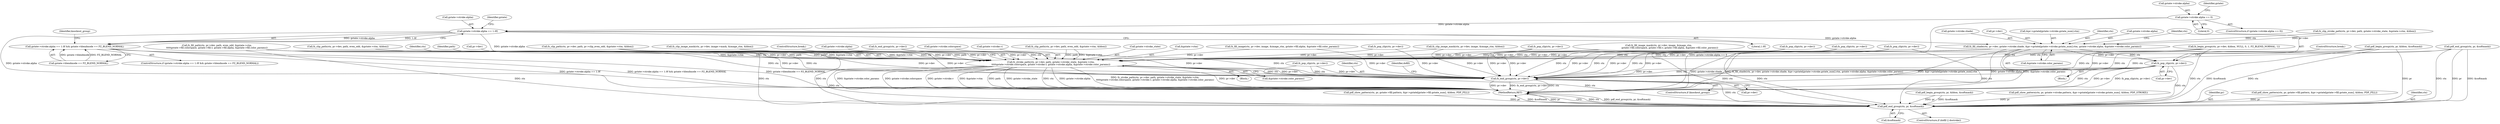 digraph "0_ghostscript_b2e7d38e845c7d4922d05e6e41f3a2dc1bc1b14a@pointer" {
"1000468" [label="(Call,gstate->stroke.alpha == 1.0f)"];
"1000457" [label="(Call,gstate->stroke.alpha == 0)"];
"1000467" [label="(Call,gstate->stroke.alpha == 1.0f && gstate->blendmode == FZ_BLEND_NORMAL)"];
"1000665" [label="(Call,fz_stroke_path(ctx, pr->dev, path, gstate->stroke_state, &gstate->ctm,\n\t\t\t\t\tgstate->stroke.colorspace, gstate->stroke.v, gstate->stroke.alpha, &gstate->stroke.color_params))"];
"1000814" [label="(Call,fz_end_group(ctx, pr->dev))"];
"1000823" [label="(Call,pdf_end_group(ctx, pr, &softmask))"];
"1000773" [label="(Call,fz_fill_shade(ctx, pr->dev, gstate->stroke.shade, &pr->gstate[gstate->stroke.gstate_num].ctm, gstate->stroke.alpha, &gstate->stroke.color_params))"];
"1000806" [label="(Call,fz_pop_clip(ctx, pr->dev))"];
"1000814" [label="(Call,fz_end_group(ctx, pr->dev))"];
"1000475" [label="(Call,gstate->blendmode == FZ_BLEND_NORMAL)"];
"1000474" [label="(Literal,1.0f)"];
"1000477" [label="(Identifier,gstate)"];
"1000678" [label="(Call,gstate->stroke.colorspace)"];
"1000815" [label="(Identifier,ctx)"];
"1000268" [label="(Call,pdf_show_pattern(ctx, pr, gstate->fill.pattern, &pr->gstate[gstate->fill.gstate_num], &bbox, PDF_FILL))"];
"1000821" [label="(Identifier,dofill)"];
"1000182" [label="(Call,fz_clip_image_mask(ctx, pr->dev, image->mask, &image_ctm, &bbox))"];
"1000806" [label="(Call,fz_pop_clip(ctx, pr->dev))"];
"1000775" [label="(Call,pr->dev)"];
"1000783" [label="(Call,&pr->gstate[gstate->stroke.gstate_num].ctm)"];
"1000484" [label="(Identifier,knockout_group)"];
"1000387" [label="(Call,fz_end_group(ctx, pr->dev))"];
"1000407" [label="(Call,fz_clip_path(ctx, pr->dev, path, pr->clip_even_odd, &gstate->ctm, &bbox))"];
"1000444" [label="(Call,pdf_begin_group(ctx, pr, &bbox, &softmask))"];
"1000393" [label="(Call,pdf_end_group(ctx, pr, &softmask))"];
"1000699" [label="(ControlStructure,break;)"];
"1000807" [label="(Identifier,ctx)"];
"1000220" [label="(Call,fz_fill_image_mask(ctx, pr->dev, image, &image_ctm,\n                               gstate->fill.colorspace, gstate->fill.v, gstate->fill.alpha, &gstate->fill.color_params))"];
"1000808" [label="(Call,pr->dev)"];
"1000197" [label="(Call,pdf_begin_group(ctx, pr, &bbox, &softmask))"];
"1000463" [label="(Literal,0)"];
"1000826" [label="(Call,&softmask)"];
"1000467" [label="(Call,gstate->stroke.alpha == 1.0f && gstate->blendmode == FZ_BLEND_NORMAL)"];
"1000456" [label="(ControlStructure,if (gstate->stroke.alpha == 0))"];
"1000688" [label="(Call,gstate->stroke.alpha)"];
"1000774" [label="(Identifier,ctx)"];
"1000723" [label="(Call,pdf_show_pattern(ctx, pr, gstate->stroke.pattern, &pr->gstate[gstate->stroke.gstate_num], &bbox, PDF_STROKE))"];
"1000511" [label="(Call,fz_fill_path(ctx, pr->dev, path, even_odd, &gstate->ctm,\n\t\t\t\t\tgstate->fill.colorspace, gstate->fill.v, gstate->fill.alpha, &gstate->fill.color_params))"];
"1000141" [label="(Call,fz_clip_image_mask(ctx, pr->dev, image, &image_ctm, &bbox))"];
"1000773" [label="(Call,fz_fill_shade(ctx, pr->dev, gstate->stroke.shade, &pr->gstate[gstate->stroke.gstate_num].ctm, gstate->stroke.alpha, &gstate->stroke.color_params))"];
"1000666" [label="(Identifier,ctx)"];
"1000670" [label="(Identifier,path)"];
"1000795" [label="(Call,gstate->stroke.alpha)"];
"1000378" [label="(Call,fz_pop_clip(ctx, pr->dev))"];
"1000646" [label="(Call,fz_pop_clip(ctx, pr->dev))"];
"1000586" [label="(Call,fz_pop_clip(ctx, pr->dev))"];
"1000665" [label="(Call,fz_stroke_path(ctx, pr->dev, path, gstate->stroke_state, &gstate->ctm,\n\t\t\t\t\tgstate->stroke.colorspace, gstate->stroke.v, gstate->stroke.alpha, &gstate->stroke.color_params))"];
"1000667" [label="(Call,pr->dev)"];
"1000757" [label="(Block,)"];
"1000758" [label="(Call,fz_clip_stroke_path(ctx, pr->dev, path, gstate->stroke_state, &gstate->ctm, &bbox))"];
"1000811" [label="(ControlStructure,break;)"];
"1000469" [label="(Call,gstate->stroke.alpha)"];
"1000825" [label="(Identifier,pr)"];
"1000346" [label="(Call,fz_pop_clip(ctx, pr->dev))"];
"1000816" [label="(Call,pr->dev)"];
"1000800" [label="(Call,&gstate->stroke.color_params)"];
"1000683" [label="(Call,gstate->stroke.v)"];
"1000565" [label="(Call,pdf_show_pattern(ctx, pr, gstate->fill.pattern, &pr->gstate[gstate->fill.gstate_num], &bbox, PDF_FILL))"];
"1000457" [label="(Call,gstate->stroke.alpha == 0)"];
"1000819" [label="(ControlStructure,if (dofill || dostroke))"];
"1000661" [label="(Block,)"];
"1000486" [label="(Call,fz_begin_group(ctx, pr->dev, &bbox, NULL, 0, 1, FZ_BLEND_NORMAL, 1))"];
"1000600" [label="(Call,fz_clip_path(ctx, pr->dev, path, even_odd, &gstate->ctm, &bbox))"];
"1000823" [label="(Call,pdf_end_group(ctx, pr, &softmask))"];
"1000671" [label="(Call,gstate->stroke_state)"];
"1000824" [label="(Identifier,ctx)"];
"1000828" [label="(MethodReturn,RET)"];
"1000674" [label="(Call,&gstate->ctm)"];
"1000354" [label="(Call,fz_fill_image(ctx, pr->dev, image, &image_ctm, gstate->fill.alpha, &gstate->fill.color_params))"];
"1000458" [label="(Call,gstate->stroke.alpha)"];
"1000552" [label="(Call,fz_clip_path(ctx, pr->dev, path, even_odd, &gstate->ctm, &bbox))"];
"1000468" [label="(Call,gstate->stroke.alpha == 1.0f)"];
"1000693" [label="(Call,&gstate->stroke.color_params)"];
"1000744" [label="(Call,fz_pop_clip(ctx, pr->dev))"];
"1000778" [label="(Call,gstate->stroke.shade)"];
"1000289" [label="(Call,fz_pop_clip(ctx, pr->dev))"];
"1000471" [label="(Identifier,gstate)"];
"1000466" [label="(ControlStructure,if (gstate->stroke.alpha == 1.0f && gstate->blendmode == FZ_BLEND_NORMAL))"];
"1000812" [label="(ControlStructure,if (knockout_group))"];
"1000468" -> "1000467"  [label="AST: "];
"1000468" -> "1000474"  [label="CFG: "];
"1000469" -> "1000468"  [label="AST: "];
"1000474" -> "1000468"  [label="AST: "];
"1000477" -> "1000468"  [label="CFG: "];
"1000467" -> "1000468"  [label="CFG: "];
"1000468" -> "1000828"  [label="DDG: gstate->stroke.alpha"];
"1000468" -> "1000467"  [label="DDG: gstate->stroke.alpha"];
"1000468" -> "1000467"  [label="DDG: 1.0f"];
"1000457" -> "1000468"  [label="DDG: gstate->stroke.alpha"];
"1000468" -> "1000665"  [label="DDG: gstate->stroke.alpha"];
"1000468" -> "1000773"  [label="DDG: gstate->stroke.alpha"];
"1000457" -> "1000456"  [label="AST: "];
"1000457" -> "1000463"  [label="CFG: "];
"1000458" -> "1000457"  [label="AST: "];
"1000463" -> "1000457"  [label="AST: "];
"1000471" -> "1000457"  [label="CFG: "];
"1000457" -> "1000828"  [label="DDG: gstate->stroke.alpha == 0"];
"1000467" -> "1000466"  [label="AST: "];
"1000467" -> "1000475"  [label="CFG: "];
"1000475" -> "1000467"  [label="AST: "];
"1000484" -> "1000467"  [label="CFG: "];
"1000467" -> "1000828"  [label="DDG: gstate->stroke.alpha == 1.0f"];
"1000467" -> "1000828"  [label="DDG: gstate->stroke.alpha == 1.0f && gstate->blendmode == FZ_BLEND_NORMAL"];
"1000467" -> "1000828"  [label="DDG: gstate->blendmode == FZ_BLEND_NORMAL"];
"1000475" -> "1000467"  [label="DDG: gstate->blendmode"];
"1000475" -> "1000467"  [label="DDG: FZ_BLEND_NORMAL"];
"1000665" -> "1000661"  [label="AST: "];
"1000665" -> "1000693"  [label="CFG: "];
"1000666" -> "1000665"  [label="AST: "];
"1000667" -> "1000665"  [label="AST: "];
"1000670" -> "1000665"  [label="AST: "];
"1000671" -> "1000665"  [label="AST: "];
"1000674" -> "1000665"  [label="AST: "];
"1000678" -> "1000665"  [label="AST: "];
"1000683" -> "1000665"  [label="AST: "];
"1000688" -> "1000665"  [label="AST: "];
"1000693" -> "1000665"  [label="AST: "];
"1000699" -> "1000665"  [label="CFG: "];
"1000665" -> "1000828"  [label="DDG: &gstate->stroke.color_params"];
"1000665" -> "1000828"  [label="DDG: gstate->stroke.colorspace"];
"1000665" -> "1000828"  [label="DDG: gstate->stroke.v"];
"1000665" -> "1000828"  [label="DDG: &gstate->ctm"];
"1000665" -> "1000828"  [label="DDG: path"];
"1000665" -> "1000828"  [label="DDG: gstate->stroke_state"];
"1000665" -> "1000828"  [label="DDG: ctx"];
"1000665" -> "1000828"  [label="DDG: gstate->stroke.alpha"];
"1000665" -> "1000828"  [label="DDG: fz_stroke_path(ctx, pr->dev, path, gstate->stroke_state, &gstate->ctm,\n\t\t\t\t\tgstate->stroke.colorspace, gstate->stroke.v, gstate->stroke.alpha, &gstate->stroke.color_params)"];
"1000665" -> "1000828"  [label="DDG: pr->dev"];
"1000393" -> "1000665"  [label="DDG: ctx"];
"1000646" -> "1000665"  [label="DDG: ctx"];
"1000646" -> "1000665"  [label="DDG: pr->dev"];
"1000407" -> "1000665"  [label="DDG: ctx"];
"1000407" -> "1000665"  [label="DDG: pr->dev"];
"1000407" -> "1000665"  [label="DDG: path"];
"1000407" -> "1000665"  [label="DDG: &gstate->ctm"];
"1000387" -> "1000665"  [label="DDG: ctx"];
"1000387" -> "1000665"  [label="DDG: pr->dev"];
"1000444" -> "1000665"  [label="DDG: ctx"];
"1000511" -> "1000665"  [label="DDG: ctx"];
"1000511" -> "1000665"  [label="DDG: pr->dev"];
"1000511" -> "1000665"  [label="DDG: path"];
"1000511" -> "1000665"  [label="DDG: &gstate->ctm"];
"1000486" -> "1000665"  [label="DDG: ctx"];
"1000486" -> "1000665"  [label="DDG: pr->dev"];
"1000586" -> "1000665"  [label="DDG: ctx"];
"1000586" -> "1000665"  [label="DDG: pr->dev"];
"1000378" -> "1000665"  [label="DDG: ctx"];
"1000378" -> "1000665"  [label="DDG: pr->dev"];
"1000220" -> "1000665"  [label="DDG: pr->dev"];
"1000141" -> "1000665"  [label="DDG: pr->dev"];
"1000354" -> "1000665"  [label="DDG: pr->dev"];
"1000289" -> "1000665"  [label="DDG: pr->dev"];
"1000182" -> "1000665"  [label="DDG: pr->dev"];
"1000346" -> "1000665"  [label="DDG: pr->dev"];
"1000600" -> "1000665"  [label="DDG: path"];
"1000600" -> "1000665"  [label="DDG: &gstate->ctm"];
"1000552" -> "1000665"  [label="DDG: path"];
"1000552" -> "1000665"  [label="DDG: &gstate->ctm"];
"1000665" -> "1000814"  [label="DDG: ctx"];
"1000665" -> "1000814"  [label="DDG: pr->dev"];
"1000665" -> "1000823"  [label="DDG: ctx"];
"1000814" -> "1000812"  [label="AST: "];
"1000814" -> "1000816"  [label="CFG: "];
"1000815" -> "1000814"  [label="AST: "];
"1000816" -> "1000814"  [label="AST: "];
"1000821" -> "1000814"  [label="CFG: "];
"1000814" -> "1000828"  [label="DDG: pr->dev"];
"1000814" -> "1000828"  [label="DDG: fz_end_group(ctx, pr->dev)"];
"1000814" -> "1000828"  [label="DDG: ctx"];
"1000646" -> "1000814"  [label="DDG: ctx"];
"1000646" -> "1000814"  [label="DDG: pr->dev"];
"1000387" -> "1000814"  [label="DDG: ctx"];
"1000387" -> "1000814"  [label="DDG: pr->dev"];
"1000444" -> "1000814"  [label="DDG: ctx"];
"1000511" -> "1000814"  [label="DDG: ctx"];
"1000511" -> "1000814"  [label="DDG: pr->dev"];
"1000486" -> "1000814"  [label="DDG: ctx"];
"1000486" -> "1000814"  [label="DDG: pr->dev"];
"1000393" -> "1000814"  [label="DDG: ctx"];
"1000806" -> "1000814"  [label="DDG: ctx"];
"1000806" -> "1000814"  [label="DDG: pr->dev"];
"1000744" -> "1000814"  [label="DDG: ctx"];
"1000744" -> "1000814"  [label="DDG: pr->dev"];
"1000407" -> "1000814"  [label="DDG: ctx"];
"1000407" -> "1000814"  [label="DDG: pr->dev"];
"1000586" -> "1000814"  [label="DDG: ctx"];
"1000586" -> "1000814"  [label="DDG: pr->dev"];
"1000378" -> "1000814"  [label="DDG: ctx"];
"1000378" -> "1000814"  [label="DDG: pr->dev"];
"1000220" -> "1000814"  [label="DDG: pr->dev"];
"1000141" -> "1000814"  [label="DDG: pr->dev"];
"1000354" -> "1000814"  [label="DDG: pr->dev"];
"1000289" -> "1000814"  [label="DDG: pr->dev"];
"1000182" -> "1000814"  [label="DDG: pr->dev"];
"1000346" -> "1000814"  [label="DDG: pr->dev"];
"1000814" -> "1000823"  [label="DDG: ctx"];
"1000823" -> "1000819"  [label="AST: "];
"1000823" -> "1000826"  [label="CFG: "];
"1000824" -> "1000823"  [label="AST: "];
"1000825" -> "1000823"  [label="AST: "];
"1000826" -> "1000823"  [label="AST: "];
"1000828" -> "1000823"  [label="CFG: "];
"1000823" -> "1000828"  [label="DDG: ctx"];
"1000823" -> "1000828"  [label="DDG: pdf_end_group(ctx, pr, &softmask)"];
"1000823" -> "1000828"  [label="DDG: &softmask"];
"1000823" -> "1000828"  [label="DDG: pr"];
"1000646" -> "1000823"  [label="DDG: ctx"];
"1000387" -> "1000823"  [label="DDG: ctx"];
"1000511" -> "1000823"  [label="DDG: ctx"];
"1000486" -> "1000823"  [label="DDG: ctx"];
"1000393" -> "1000823"  [label="DDG: ctx"];
"1000393" -> "1000823"  [label="DDG: pr"];
"1000393" -> "1000823"  [label="DDG: &softmask"];
"1000806" -> "1000823"  [label="DDG: ctx"];
"1000744" -> "1000823"  [label="DDG: ctx"];
"1000407" -> "1000823"  [label="DDG: ctx"];
"1000586" -> "1000823"  [label="DDG: ctx"];
"1000378" -> "1000823"  [label="DDG: ctx"];
"1000444" -> "1000823"  [label="DDG: ctx"];
"1000444" -> "1000823"  [label="DDG: pr"];
"1000444" -> "1000823"  [label="DDG: &softmask"];
"1000565" -> "1000823"  [label="DDG: pr"];
"1000268" -> "1000823"  [label="DDG: pr"];
"1000197" -> "1000823"  [label="DDG: pr"];
"1000197" -> "1000823"  [label="DDG: &softmask"];
"1000723" -> "1000823"  [label="DDG: pr"];
"1000773" -> "1000757"  [label="AST: "];
"1000773" -> "1000800"  [label="CFG: "];
"1000774" -> "1000773"  [label="AST: "];
"1000775" -> "1000773"  [label="AST: "];
"1000778" -> "1000773"  [label="AST: "];
"1000783" -> "1000773"  [label="AST: "];
"1000795" -> "1000773"  [label="AST: "];
"1000800" -> "1000773"  [label="AST: "];
"1000807" -> "1000773"  [label="CFG: "];
"1000773" -> "1000828"  [label="DDG: fz_fill_shade(ctx, pr->dev, gstate->stroke.shade, &pr->gstate[gstate->stroke.gstate_num].ctm, gstate->stroke.alpha, &gstate->stroke.color_params)"];
"1000773" -> "1000828"  [label="DDG: &pr->gstate[gstate->stroke.gstate_num].ctm"];
"1000773" -> "1000828"  [label="DDG: gstate->stroke.alpha"];
"1000773" -> "1000828"  [label="DDG: &gstate->stroke.color_params"];
"1000773" -> "1000828"  [label="DDG: gstate->stroke.shade"];
"1000758" -> "1000773"  [label="DDG: ctx"];
"1000758" -> "1000773"  [label="DDG: pr->dev"];
"1000773" -> "1000806"  [label="DDG: ctx"];
"1000773" -> "1000806"  [label="DDG: pr->dev"];
"1000806" -> "1000757"  [label="AST: "];
"1000806" -> "1000808"  [label="CFG: "];
"1000807" -> "1000806"  [label="AST: "];
"1000808" -> "1000806"  [label="AST: "];
"1000811" -> "1000806"  [label="CFG: "];
"1000806" -> "1000828"  [label="DDG: ctx"];
"1000806" -> "1000828"  [label="DDG: pr->dev"];
"1000806" -> "1000828"  [label="DDG: fz_pop_clip(ctx, pr->dev)"];
}
